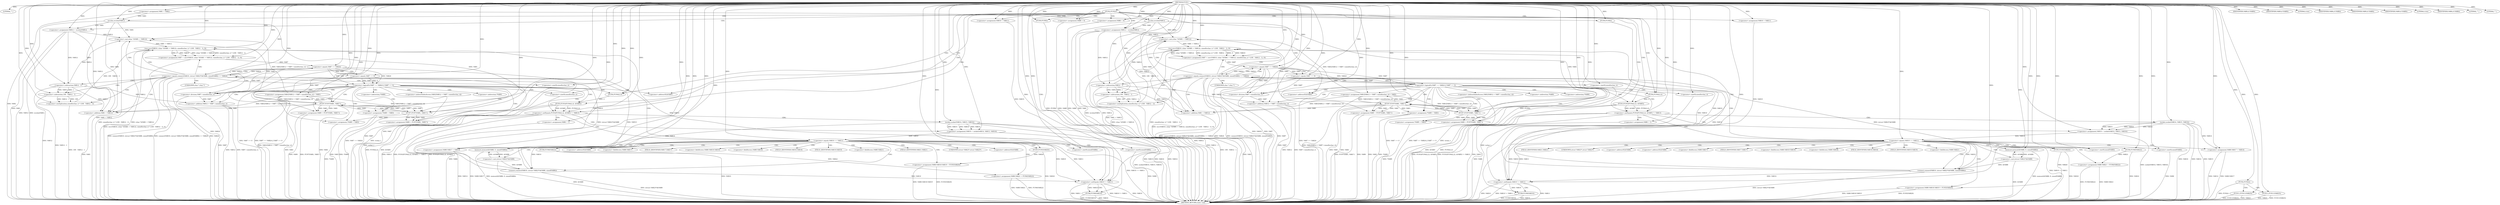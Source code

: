digraph FUN1 {  
"1000100" [label = "(METHOD,FUN1)" ]
"1000441" [label = "(METHOD_RETURN,static void)" ]
"1000103" [label = "(LITERAL,\"\",)" ]
"1000104" [label = "(<operator>.assignment,VAR1 = VAR2)" ]
"1000108" [label = "(FUN2,FUN2())" ]
"1000113" [label = "(<operator>.assignment,VAR6 = 0)" ]
"1000120" [label = "(<operator>.assignment,VAR10 = VAR11)" ]
"1000124" [label = "(<operator>.assignment,VAR12 = wcslen(VAR1))" ]
"1000126" [label = "(wcslen,wcslen(VAR1))" ]
"1000131" [label = "(<operator>.notEquals,FUN3(FUN4(2,2), &VAR5) != VAR13)" ]
"1000132" [label = "(FUN3,FUN3(FUN4(2,2), &VAR5))" ]
"1000133" [label = "(FUN4,FUN4(2,2))" ]
"1000141" [label = "(<operator>.assignment,VAR6 = 1)" ]
"1000144" [label = "(<operator>.assignment,VAR10 = socket(VAR14, VAR15, VAR16))" ]
"1000146" [label = "(socket,socket(VAR14, VAR15, VAR16))" ]
"1000151" [label = "(<operator>.equals,VAR10 == VAR11)" ]
"1000156" [label = "(memset,memset(&VAR8, 0, sizeof(VAR8)))" ]
"1000160" [label = "(<operator>.sizeOf,sizeof(VAR8))" ]
"1000162" [label = "(<operator>.assignment,VAR8.VAR17 = VAR14)" ]
"1000167" [label = "(<operator>.assignment,VAR8.VAR18.VAR19 = FUN5(VAR20))" ]
"1000173" [label = "(FUN5,FUN5(VAR20))" ]
"1000175" [label = "(<operator>.assignment,VAR8.VAR21 = FUN6(VAR22))" ]
"1000179" [label = "(FUN6,FUN6(VAR22))" ]
"1000182" [label = "(<operator>.equals,connect(VAR10, (struct VAR23*)&VAR8, sizeof(VAR8)) == VAR24)" ]
"1000183" [label = "(connect,connect(VAR10, (struct VAR23*)&VAR8, sizeof(VAR8)))" ]
"1000185" [label = "(<operator>.cast,(struct VAR23*)&VAR8)" ]
"1000189" [label = "(<operator>.sizeOf,sizeof(VAR8))" ]
"1000194" [label = "(<operator>.assignment,VAR7 = recv(VAR10, (char *)(VAR1 + VAR12), sizeof(wchar_t) * (100 - VAR12 - 1), 0))" ]
"1000196" [label = "(recv,recv(VAR10, (char *)(VAR1 + VAR12), sizeof(wchar_t) * (100 - VAR12 - 1), 0))" ]
"1000198" [label = "(<operator>.cast,(char *)(VAR1 + VAR12))" ]
"1000200" [label = "(<operator>.addition,VAR1 + VAR12)" ]
"1000203" [label = "(<operator>.multiplication,sizeof(wchar_t) * (100 - VAR12 - 1))" ]
"1000204" [label = "(<operator>.sizeOf,sizeof(wchar_t))" ]
"1000206" [label = "(<operator>.subtraction,100 - VAR12 - 1)" ]
"1000208" [label = "(<operator>.subtraction,VAR12 - 1)" ]
"1000213" [label = "(<operator>.logicalOr,VAR7 == VAR24 || VAR7 == 0)" ]
"1000214" [label = "(<operator>.equals,VAR7 == VAR24)" ]
"1000217" [label = "(<operator>.equals,VAR7 == 0)" ]
"1000222" [label = "(<operator>.assignment,VAR1[VAR12 + VAR7 / sizeof(wchar_t)] = VAR3)" ]
"1000225" [label = "(<operator>.addition,VAR12 + VAR7 / sizeof(wchar_t))" ]
"1000227" [label = "(<operator>.division,VAR7 / sizeof(wchar_t))" ]
"1000229" [label = "(<operator>.sizeOf,sizeof(wchar_t))" ]
"1000232" [label = "(<operator>.assignment,VAR9 = FUN7(VAR1, VAR3''))" ]
"1000234" [label = "(FUN7,FUN7(VAR1, VAR3''))" ]
"1000238" [label = "(IDENTIFIER,VAR9,if (VAR9))" ]
"1000240" [label = "(<operator>.assignment,*VAR9 = VAR3)" ]
"1000244" [label = "(<operator>.assignment,VAR9 = FUN7(VAR1, VAR3''))" ]
"1000246" [label = "(FUN7,FUN7(VAR1, VAR3''))" ]
"1000250" [label = "(IDENTIFIER,VAR9,if (VAR9))" ]
"1000252" [label = "(<operator>.assignment,*VAR9 = VAR3)" ]
"1000256" [label = "(LITERAL,0,do)" ]
"1000258" [label = "(<operator>.notEquals,VAR10 != VAR11)" ]
"1000262" [label = "(FUN8,FUN8(VAR10))" ]
"1000265" [label = "(IDENTIFIER,VAR6,if (VAR6))" ]
"1000267" [label = "(FUN9,FUN9())" ]
"1000273" [label = "(<operator>.assignment,VAR6 = 0)" ]
"1000280" [label = "(<operator>.assignment,VAR10 = VAR11)" ]
"1000284" [label = "(<operator>.assignment,VAR12 = wcslen(VAR1))" ]
"1000286" [label = "(wcslen,wcslen(VAR1))" ]
"1000291" [label = "(<operator>.notEquals,FUN3(FUN4(2,2), &VAR5) != VAR13)" ]
"1000292" [label = "(FUN3,FUN3(FUN4(2,2), &VAR5))" ]
"1000293" [label = "(FUN4,FUN4(2,2))" ]
"1000301" [label = "(<operator>.assignment,VAR6 = 1)" ]
"1000304" [label = "(<operator>.assignment,VAR10 = socket(VAR14, VAR15, VAR16))" ]
"1000306" [label = "(socket,socket(VAR14, VAR15, VAR16))" ]
"1000311" [label = "(<operator>.equals,VAR10 == VAR11)" ]
"1000316" [label = "(memset,memset(&VAR8, 0, sizeof(VAR8)))" ]
"1000320" [label = "(<operator>.sizeOf,sizeof(VAR8))" ]
"1000322" [label = "(<operator>.assignment,VAR8.VAR17 = VAR14)" ]
"1000327" [label = "(<operator>.assignment,VAR8.VAR18.VAR19 = FUN5(VAR20))" ]
"1000333" [label = "(FUN5,FUN5(VAR20))" ]
"1000335" [label = "(<operator>.assignment,VAR8.VAR21 = FUN6(VAR22))" ]
"1000339" [label = "(FUN6,FUN6(VAR22))" ]
"1000342" [label = "(<operator>.equals,connect(VAR10, (struct VAR23*)&VAR8, sizeof(VAR8)) == VAR24)" ]
"1000343" [label = "(connect,connect(VAR10, (struct VAR23*)&VAR8, sizeof(VAR8)))" ]
"1000345" [label = "(<operator>.cast,(struct VAR23*)&VAR8)" ]
"1000349" [label = "(<operator>.sizeOf,sizeof(VAR8))" ]
"1000354" [label = "(<operator>.assignment,VAR7 = recv(VAR10, (char *)(VAR1 + VAR12), sizeof(wchar_t) * (100 - VAR12 - 1), 0))" ]
"1000356" [label = "(recv,recv(VAR10, (char *)(VAR1 + VAR12), sizeof(wchar_t) * (100 - VAR12 - 1), 0))" ]
"1000358" [label = "(<operator>.cast,(char *)(VAR1 + VAR12))" ]
"1000360" [label = "(<operator>.addition,VAR1 + VAR12)" ]
"1000363" [label = "(<operator>.multiplication,sizeof(wchar_t) * (100 - VAR12 - 1))" ]
"1000364" [label = "(<operator>.sizeOf,sizeof(wchar_t))" ]
"1000366" [label = "(<operator>.subtraction,100 - VAR12 - 1)" ]
"1000368" [label = "(<operator>.subtraction,VAR12 - 1)" ]
"1000373" [label = "(<operator>.logicalOr,VAR7 == VAR24 || VAR7 == 0)" ]
"1000374" [label = "(<operator>.equals,VAR7 == VAR24)" ]
"1000377" [label = "(<operator>.equals,VAR7 == 0)" ]
"1000382" [label = "(<operator>.assignment,VAR1[VAR12 + VAR7 / sizeof(wchar_t)] = VAR3)" ]
"1000385" [label = "(<operator>.addition,VAR12 + VAR7 / sizeof(wchar_t))" ]
"1000387" [label = "(<operator>.division,VAR7 / sizeof(wchar_t))" ]
"1000389" [label = "(<operator>.sizeOf,sizeof(wchar_t))" ]
"1000392" [label = "(<operator>.assignment,VAR9 = FUN7(VAR1, VAR3''))" ]
"1000394" [label = "(FUN7,FUN7(VAR1, VAR3''))" ]
"1000398" [label = "(IDENTIFIER,VAR9,if (VAR9))" ]
"1000400" [label = "(<operator>.assignment,*VAR9 = VAR3)" ]
"1000404" [label = "(<operator>.assignment,VAR9 = FUN7(VAR1, VAR3''))" ]
"1000406" [label = "(FUN7,FUN7(VAR1, VAR3''))" ]
"1000410" [label = "(IDENTIFIER,VAR9,if (VAR9))" ]
"1000412" [label = "(<operator>.assignment,*VAR9 = VAR3)" ]
"1000416" [label = "(LITERAL,0,do)" ]
"1000418" [label = "(<operator>.notEquals,VAR10 != VAR11)" ]
"1000422" [label = "(FUN8,FUN8(VAR10))" ]
"1000425" [label = "(IDENTIFIER,VAR6,if (VAR6))" ]
"1000427" [label = "(FUN9,FUN9())" ]
"1000429" [label = "(FUN2,FUN2())" ]
"1000432" [label = "(LITERAL,\"\",)" ]
"1000433" [label = "(FUN11,FUN11(VAR25))" ]
"1000438" [label = "(LITERAL,\"\",)" ]
"1000439" [label = "(FUN11,FUN11(VAR25))" ]
"1000136" [label = "(<operator>.addressOf,&VAR5)" ]
"1000157" [label = "(<operator>.addressOf,&VAR8)" ]
"1000163" [label = "(<operator>.fieldAccess,VAR8.VAR17)" ]
"1000165" [label = "(FIELD_IDENTIFIER,VAR17,VAR17)" ]
"1000168" [label = "(<operator>.fieldAccess,VAR8.VAR18.VAR19)" ]
"1000169" [label = "(<operator>.fieldAccess,VAR8.VAR18)" ]
"1000171" [label = "(FIELD_IDENTIFIER,VAR18,VAR18)" ]
"1000172" [label = "(FIELD_IDENTIFIER,VAR19,VAR19)" ]
"1000176" [label = "(<operator>.fieldAccess,VAR8.VAR21)" ]
"1000178" [label = "(FIELD_IDENTIFIER,VAR21,VAR21)" ]
"1000186" [label = "(UNKNOWN,struct VAR23*,struct VAR23*)" ]
"1000187" [label = "(<operator>.addressOf,&VAR8)" ]
"1000199" [label = "(UNKNOWN,char *,char *)" ]
"1000223" [label = "(<operator>.indirectIndexAccess,VAR1[VAR12 + VAR7 / sizeof(wchar_t)])" ]
"1000241" [label = "(<operator>.indirection,*VAR9)" ]
"1000253" [label = "(<operator>.indirection,*VAR9)" ]
"1000296" [label = "(<operator>.addressOf,&VAR5)" ]
"1000317" [label = "(<operator>.addressOf,&VAR8)" ]
"1000323" [label = "(<operator>.fieldAccess,VAR8.VAR17)" ]
"1000325" [label = "(FIELD_IDENTIFIER,VAR17,VAR17)" ]
"1000328" [label = "(<operator>.fieldAccess,VAR8.VAR18.VAR19)" ]
"1000329" [label = "(<operator>.fieldAccess,VAR8.VAR18)" ]
"1000331" [label = "(FIELD_IDENTIFIER,VAR18,VAR18)" ]
"1000332" [label = "(FIELD_IDENTIFIER,VAR19,VAR19)" ]
"1000336" [label = "(<operator>.fieldAccess,VAR8.VAR21)" ]
"1000338" [label = "(FIELD_IDENTIFIER,VAR21,VAR21)" ]
"1000346" [label = "(UNKNOWN,struct VAR23*,struct VAR23*)" ]
"1000347" [label = "(<operator>.addressOf,&VAR8)" ]
"1000359" [label = "(UNKNOWN,char *,char *)" ]
"1000383" [label = "(<operator>.indirectIndexAccess,VAR1[VAR12 + VAR7 / sizeof(wchar_t)])" ]
"1000401" [label = "(<operator>.indirection,*VAR9)" ]
"1000413" [label = "(<operator>.indirection,*VAR9)" ]
  "1000262" -> "1000441"  [ label = "DDG: FUN8(VAR10)"] 
  "1000182" -> "1000441"  [ label = "DDG: connect(VAR10, (struct VAR23*)&VAR8, sizeof(VAR8)) == VAR24"] 
  "1000258" -> "1000441"  [ label = "DDG: VAR10"] 
  "1000322" -> "1000441"  [ label = "DDG: VAR14"] 
  "1000246" -> "1000441"  [ label = "DDG: VAR3"] 
  "1000368" -> "1000441"  [ label = "DDG: VAR12"] 
  "1000364" -> "1000441"  [ label = "DDG: wchar_t"] 
  "1000354" -> "1000441"  [ label = "DDG: recv(VAR10, (char *)(VAR1 + VAR12), sizeof(wchar_t) * (100 - VAR12 - 1), 0)"] 
  "1000284" -> "1000441"  [ label = "DDG: wcslen(VAR1)"] 
  "1000124" -> "1000441"  [ label = "DDG: wcslen(VAR1)"] 
  "1000291" -> "1000441"  [ label = "DDG: FUN3(FUN4(2,2), &VAR5) != VAR13"] 
  "1000333" -> "1000441"  [ label = "DDG: VAR20"] 
  "1000167" -> "1000441"  [ label = "DDG: VAR8.VAR18.VAR19"] 
  "1000258" -> "1000441"  [ label = "DDG: VAR11"] 
  "1000306" -> "1000441"  [ label = "DDG: VAR16"] 
  "1000335" -> "1000441"  [ label = "DDG: FUN6(VAR22)"] 
  "1000291" -> "1000441"  [ label = "DDG: VAR13"] 
  "1000374" -> "1000441"  [ label = "DDG: VAR24"] 
  "1000185" -> "1000441"  [ label = "DDG: &VAR8"] 
  "1000141" -> "1000441"  [ label = "DDG: VAR6"] 
  "1000373" -> "1000441"  [ label = "DDG: VAR7 == 0"] 
  "1000327" -> "1000441"  [ label = "DDG: FUN5(VAR20)"] 
  "1000225" -> "1000441"  [ label = "DDG: VAR7 / sizeof(wchar_t)"] 
  "1000335" -> "1000441"  [ label = "DDG: VAR8.VAR21"] 
  "1000124" -> "1000441"  [ label = "DDG: VAR12"] 
  "1000374" -> "1000441"  [ label = "DDG: VAR7"] 
  "1000200" -> "1000441"  [ label = "DDG: VAR1"] 
  "1000291" -> "1000441"  [ label = "DDG: FUN3(FUN4(2,2), &VAR5)"] 
  "1000382" -> "1000441"  [ label = "DDG: VAR1[VAR12 + VAR7 / sizeof(wchar_t)]"] 
  "1000222" -> "1000441"  [ label = "DDG: VAR1[VAR12 + VAR7 / sizeof(wchar_t)]"] 
  "1000284" -> "1000441"  [ label = "DDG: VAR12"] 
  "1000360" -> "1000441"  [ label = "DDG: VAR1"] 
  "1000208" -> "1000441"  [ label = "DDG: VAR12"] 
  "1000404" -> "1000441"  [ label = "DDG: VAR9"] 
  "1000427" -> "1000441"  [ label = "DDG: FUN9()"] 
  "1000342" -> "1000441"  [ label = "DDG: VAR24"] 
  "1000183" -> "1000441"  [ label = "DDG: (struct VAR23*)&VAR8"] 
  "1000151" -> "1000441"  [ label = "DDG: VAR10 == VAR11"] 
  "1000189" -> "1000441"  [ label = "DDG: VAR8"] 
  "1000252" -> "1000441"  [ label = "DDG: *VAR9"] 
  "1000342" -> "1000441"  [ label = "DDG: connect(VAR10, (struct VAR23*)&VAR8, sizeof(VAR8))"] 
  "1000292" -> "1000441"  [ label = "DDG: FUN4(2,2)"] 
  "1000198" -> "1000441"  [ label = "DDG: VAR1 + VAR12"] 
  "1000214" -> "1000441"  [ label = "DDG: VAR24"] 
  "1000292" -> "1000441"  [ label = "DDG: &VAR5"] 
  "1000286" -> "1000441"  [ label = "DDG: VAR1"] 
  "1000175" -> "1000441"  [ label = "DDG: FUN6(VAR22)"] 
  "1000252" -> "1000441"  [ label = "DDG: VAR3"] 
  "1000439" -> "1000441"  [ label = "DDG: VAR25"] 
  "1000316" -> "1000441"  [ label = "DDG: memset(&VAR8, 0, sizeof(VAR8))"] 
  "1000225" -> "1000441"  [ label = "DDG: VAR12"] 
  "1000400" -> "1000441"  [ label = "DDG: *VAR9"] 
  "1000213" -> "1000441"  [ label = "DDG: VAR7 == 0"] 
  "1000311" -> "1000441"  [ label = "DDG: VAR10 == VAR11"] 
  "1000113" -> "1000441"  [ label = "DDG: VAR6"] 
  "1000227" -> "1000441"  [ label = "DDG: VAR7"] 
  "1000213" -> "1000441"  [ label = "DDG: VAR7 == VAR24"] 
  "1000406" -> "1000441"  [ label = "DDG: VAR1"] 
  "1000203" -> "1000441"  [ label = "DDG: 100 - VAR12 - 1"] 
  "1000306" -> "1000441"  [ label = "DDG: VAR14"] 
  "1000131" -> "1000441"  [ label = "DDG: FUN3(FUN4(2,2), &VAR5)"] 
  "1000162" -> "1000441"  [ label = "DDG: VAR14"] 
  "1000366" -> "1000441"  [ label = "DDG: VAR12 - 1"] 
  "1000433" -> "1000441"  [ label = "DDG: VAR25"] 
  "1000406" -> "1000441"  [ label = "DDG: VAR3"] 
  "1000418" -> "1000441"  [ label = "DDG: VAR11"] 
  "1000267" -> "1000441"  [ label = "DDG: FUN9()"] 
  "1000387" -> "1000441"  [ label = "DDG: VAR7"] 
  "1000327" -> "1000441"  [ label = "DDG: VAR8.VAR18.VAR19"] 
  "1000422" -> "1000441"  [ label = "DDG: VAR10"] 
  "1000182" -> "1000441"  [ label = "DDG: VAR24"] 
  "1000273" -> "1000441"  [ label = "DDG: VAR6"] 
  "1000345" -> "1000441"  [ label = "DDG: &VAR8"] 
  "1000262" -> "1000441"  [ label = "DDG: VAR10"] 
  "1000422" -> "1000441"  [ label = "DDG: FUN8(VAR10)"] 
  "1000179" -> "1000441"  [ label = "DDG: VAR22"] 
  "1000217" -> "1000441"  [ label = "DDG: VAR7"] 
  "1000196" -> "1000441"  [ label = "DDG: sizeof(wchar_t) * (100 - VAR12 - 1)"] 
  "1000206" -> "1000441"  [ label = "DDG: VAR12 - 1"] 
  "1000373" -> "1000441"  [ label = "DDG: VAR7 == VAR24 || VAR7 == 0"] 
  "1000146" -> "1000441"  [ label = "DDG: VAR16"] 
  "1000146" -> "1000441"  [ label = "DDG: VAR15"] 
  "1000175" -> "1000441"  [ label = "DDG: VAR8.VAR21"] 
  "1000258" -> "1000441"  [ label = "DDG: VAR10 != VAR11"] 
  "1000304" -> "1000441"  [ label = "DDG: socket(VAR14, VAR15, VAR16)"] 
  "1000356" -> "1000441"  [ label = "DDG: (char *)(VAR1 + VAR12)"] 
  "1000385" -> "1000441"  [ label = "DDG: VAR7 / sizeof(wchar_t)"] 
  "1000126" -> "1000441"  [ label = "DDG: VAR1"] 
  "1000412" -> "1000441"  [ label = "DDG: *VAR9"] 
  "1000301" -> "1000441"  [ label = "DDG: VAR6"] 
  "1000342" -> "1000441"  [ label = "DDG: connect(VAR10, (struct VAR23*)&VAR8, sizeof(VAR8)) == VAR24"] 
  "1000363" -> "1000441"  [ label = "DDG: 100 - VAR12 - 1"] 
  "1000418" -> "1000441"  [ label = "DDG: VAR10 != VAR11"] 
  "1000433" -> "1000441"  [ label = "DDG: FUN11(VAR25)"] 
  "1000132" -> "1000441"  [ label = "DDG: FUN4(2,2)"] 
  "1000349" -> "1000441"  [ label = "DDG: VAR8"] 
  "1000358" -> "1000441"  [ label = "DDG: VAR1 + VAR12"] 
  "1000377" -> "1000441"  [ label = "DDG: VAR7"] 
  "1000412" -> "1000441"  [ label = "DDG: VAR3"] 
  "1000389" -> "1000441"  [ label = "DDG: wchar_t"] 
  "1000339" -> "1000441"  [ label = "DDG: VAR22"] 
  "1000213" -> "1000441"  [ label = "DDG: VAR7 == VAR24 || VAR7 == 0"] 
  "1000167" -> "1000441"  [ label = "DDG: FUN5(VAR20)"] 
  "1000229" -> "1000441"  [ label = "DDG: wchar_t"] 
  "1000132" -> "1000441"  [ label = "DDG: &VAR5"] 
  "1000404" -> "1000441"  [ label = "DDG: FUN7(VAR1, VAR3'')"] 
  "1000214" -> "1000441"  [ label = "DDG: VAR7"] 
  "1000322" -> "1000441"  [ label = "DDG: VAR8.VAR17"] 
  "1000156" -> "1000441"  [ label = "DDG: memset(&VAR8, 0, sizeof(VAR8))"] 
  "1000385" -> "1000441"  [ label = "DDG: VAR12"] 
  "1000131" -> "1000441"  [ label = "DDG: VAR13"] 
  "1000204" -> "1000441"  [ label = "DDG: wchar_t"] 
  "1000418" -> "1000441"  [ label = "DDG: VAR10"] 
  "1000244" -> "1000441"  [ label = "DDG: VAR9"] 
  "1000439" -> "1000441"  [ label = "DDG: FUN11(VAR25)"] 
  "1000373" -> "1000441"  [ label = "DDG: VAR7 == VAR24"] 
  "1000162" -> "1000441"  [ label = "DDG: VAR8.VAR17"] 
  "1000306" -> "1000441"  [ label = "DDG: VAR15"] 
  "1000343" -> "1000441"  [ label = "DDG: (struct VAR23*)&VAR8"] 
  "1000194" -> "1000441"  [ label = "DDG: recv(VAR10, (char *)(VAR1 + VAR12), sizeof(wchar_t) * (100 - VAR12 - 1), 0)"] 
  "1000244" -> "1000441"  [ label = "DDG: FUN7(VAR1, VAR3'')"] 
  "1000144" -> "1000441"  [ label = "DDG: socket(VAR14, VAR15, VAR16)"] 
  "1000240" -> "1000441"  [ label = "DDG: *VAR9"] 
  "1000146" -> "1000441"  [ label = "DDG: VAR14"] 
  "1000429" -> "1000441"  [ label = "DDG: FUN2()"] 
  "1000182" -> "1000441"  [ label = "DDG: connect(VAR10, (struct VAR23*)&VAR8, sizeof(VAR8))"] 
  "1000173" -> "1000441"  [ label = "DDG: VAR20"] 
  "1000104" -> "1000441"  [ label = "DDG: VAR2"] 
  "1000246" -> "1000441"  [ label = "DDG: VAR1"] 
  "1000356" -> "1000441"  [ label = "DDG: sizeof(wchar_t) * (100 - VAR12 - 1)"] 
  "1000131" -> "1000441"  [ label = "DDG: FUN3(FUN4(2,2), &VAR5) != VAR13"] 
  "1000196" -> "1000441"  [ label = "DDG: (char *)(VAR1 + VAR12)"] 
  "1000100" -> "1000103"  [ label = "DDG: "] 
  "1000100" -> "1000104"  [ label = "DDG: "] 
  "1000100" -> "1000108"  [ label = "DDG: "] 
  "1000100" -> "1000113"  [ label = "DDG: "] 
  "1000100" -> "1000120"  [ label = "DDG: "] 
  "1000126" -> "1000124"  [ label = "DDG: VAR1"] 
  "1000100" -> "1000124"  [ label = "DDG: "] 
  "1000104" -> "1000126"  [ label = "DDG: VAR1"] 
  "1000100" -> "1000126"  [ label = "DDG: "] 
  "1000132" -> "1000131"  [ label = "DDG: FUN4(2,2)"] 
  "1000132" -> "1000131"  [ label = "DDG: &VAR5"] 
  "1000133" -> "1000132"  [ label = "DDG: 2"] 
  "1000100" -> "1000133"  [ label = "DDG: "] 
  "1000100" -> "1000131"  [ label = "DDG: "] 
  "1000100" -> "1000141"  [ label = "DDG: "] 
  "1000146" -> "1000144"  [ label = "DDG: VAR14"] 
  "1000146" -> "1000144"  [ label = "DDG: VAR15"] 
  "1000146" -> "1000144"  [ label = "DDG: VAR16"] 
  "1000100" -> "1000144"  [ label = "DDG: "] 
  "1000100" -> "1000146"  [ label = "DDG: "] 
  "1000144" -> "1000151"  [ label = "DDG: VAR10"] 
  "1000100" -> "1000151"  [ label = "DDG: "] 
  "1000185" -> "1000156"  [ label = "DDG: &VAR8"] 
  "1000100" -> "1000156"  [ label = "DDG: "] 
  "1000100" -> "1000160"  [ label = "DDG: "] 
  "1000146" -> "1000162"  [ label = "DDG: VAR14"] 
  "1000100" -> "1000162"  [ label = "DDG: "] 
  "1000173" -> "1000167"  [ label = "DDG: VAR20"] 
  "1000100" -> "1000173"  [ label = "DDG: "] 
  "1000179" -> "1000175"  [ label = "DDG: VAR22"] 
  "1000100" -> "1000179"  [ label = "DDG: "] 
  "1000183" -> "1000182"  [ label = "DDG: VAR10"] 
  "1000183" -> "1000182"  [ label = "DDG: (struct VAR23*)&VAR8"] 
  "1000151" -> "1000183"  [ label = "DDG: VAR10"] 
  "1000100" -> "1000183"  [ label = "DDG: "] 
  "1000185" -> "1000183"  [ label = "DDG: &VAR8"] 
  "1000156" -> "1000185"  [ label = "DDG: &VAR8"] 
  "1000100" -> "1000189"  [ label = "DDG: "] 
  "1000214" -> "1000182"  [ label = "DDG: VAR24"] 
  "1000100" -> "1000182"  [ label = "DDG: "] 
  "1000196" -> "1000194"  [ label = "DDG: VAR10"] 
  "1000196" -> "1000194"  [ label = "DDG: (char *)(VAR1 + VAR12)"] 
  "1000196" -> "1000194"  [ label = "DDG: sizeof(wchar_t) * (100 - VAR12 - 1)"] 
  "1000196" -> "1000194"  [ label = "DDG: 0"] 
  "1000100" -> "1000194"  [ label = "DDG: "] 
  "1000183" -> "1000196"  [ label = "DDG: VAR10"] 
  "1000100" -> "1000196"  [ label = "DDG: "] 
  "1000198" -> "1000196"  [ label = "DDG: VAR1 + VAR12"] 
  "1000222" -> "1000198"  [ label = "DDG: VAR1[VAR12 + VAR7 / sizeof(wchar_t)]"] 
  "1000126" -> "1000198"  [ label = "DDG: VAR1"] 
  "1000246" -> "1000198"  [ label = "DDG: VAR1"] 
  "1000100" -> "1000198"  [ label = "DDG: "] 
  "1000124" -> "1000198"  [ label = "DDG: VAR12"] 
  "1000208" -> "1000198"  [ label = "DDG: VAR12"] 
  "1000222" -> "1000200"  [ label = "DDG: VAR1[VAR12 + VAR7 / sizeof(wchar_t)]"] 
  "1000126" -> "1000200"  [ label = "DDG: VAR1"] 
  "1000246" -> "1000200"  [ label = "DDG: VAR1"] 
  "1000100" -> "1000200"  [ label = "DDG: "] 
  "1000124" -> "1000200"  [ label = "DDG: VAR12"] 
  "1000208" -> "1000200"  [ label = "DDG: VAR12"] 
  "1000203" -> "1000196"  [ label = "DDG: 100 - VAR12 - 1"] 
  "1000100" -> "1000203"  [ label = "DDG: "] 
  "1000100" -> "1000204"  [ label = "DDG: "] 
  "1000206" -> "1000203"  [ label = "DDG: 100"] 
  "1000206" -> "1000203"  [ label = "DDG: VAR12 - 1"] 
  "1000100" -> "1000206"  [ label = "DDG: "] 
  "1000208" -> "1000206"  [ label = "DDG: VAR12"] 
  "1000208" -> "1000206"  [ label = "DDG: 1"] 
  "1000100" -> "1000208"  [ label = "DDG: "] 
  "1000124" -> "1000208"  [ label = "DDG: VAR12"] 
  "1000214" -> "1000213"  [ label = "DDG: VAR7"] 
  "1000214" -> "1000213"  [ label = "DDG: VAR24"] 
  "1000194" -> "1000214"  [ label = "DDG: VAR7"] 
  "1000100" -> "1000214"  [ label = "DDG: "] 
  "1000182" -> "1000214"  [ label = "DDG: VAR24"] 
  "1000217" -> "1000213"  [ label = "DDG: VAR7"] 
  "1000217" -> "1000213"  [ label = "DDG: 0"] 
  "1000214" -> "1000217"  [ label = "DDG: VAR7"] 
  "1000100" -> "1000217"  [ label = "DDG: "] 
  "1000246" -> "1000222"  [ label = "DDG: VAR3"] 
  "1000100" -> "1000222"  [ label = "DDG: "] 
  "1000208" -> "1000225"  [ label = "DDG: VAR12"] 
  "1000100" -> "1000225"  [ label = "DDG: "] 
  "1000227" -> "1000225"  [ label = "DDG: VAR7"] 
  "1000217" -> "1000227"  [ label = "DDG: VAR7"] 
  "1000214" -> "1000227"  [ label = "DDG: VAR7"] 
  "1000100" -> "1000227"  [ label = "DDG: "] 
  "1000100" -> "1000229"  [ label = "DDG: "] 
  "1000234" -> "1000232"  [ label = "DDG: VAR1"] 
  "1000234" -> "1000232"  [ label = "DDG: VAR3"] 
  "1000100" -> "1000232"  [ label = "DDG: "] 
  "1000222" -> "1000234"  [ label = "DDG: VAR1[VAR12 + VAR7 / sizeof(wchar_t)]"] 
  "1000100" -> "1000234"  [ label = "DDG: "] 
  "1000126" -> "1000234"  [ label = "DDG: VAR1"] 
  "1000246" -> "1000234"  [ label = "DDG: VAR1"] 
  "1000246" -> "1000234"  [ label = "DDG: VAR3"] 
  "1000100" -> "1000238"  [ label = "DDG: "] 
  "1000234" -> "1000240"  [ label = "DDG: VAR3"] 
  "1000100" -> "1000240"  [ label = "DDG: "] 
  "1000246" -> "1000244"  [ label = "DDG: VAR1"] 
  "1000246" -> "1000244"  [ label = "DDG: VAR3"] 
  "1000100" -> "1000244"  [ label = "DDG: "] 
  "1000222" -> "1000246"  [ label = "DDG: VAR1[VAR12 + VAR7 / sizeof(wchar_t)]"] 
  "1000234" -> "1000246"  [ label = "DDG: VAR1"] 
  "1000100" -> "1000246"  [ label = "DDG: "] 
  "1000234" -> "1000246"  [ label = "DDG: VAR3"] 
  "1000100" -> "1000250"  [ label = "DDG: "] 
  "1000246" -> "1000252"  [ label = "DDG: VAR3"] 
  "1000100" -> "1000252"  [ label = "DDG: "] 
  "1000100" -> "1000256"  [ label = "DDG: "] 
  "1000120" -> "1000258"  [ label = "DDG: VAR10"] 
  "1000196" -> "1000258"  [ label = "DDG: VAR10"] 
  "1000183" -> "1000258"  [ label = "DDG: VAR10"] 
  "1000151" -> "1000258"  [ label = "DDG: VAR10"] 
  "1000100" -> "1000258"  [ label = "DDG: "] 
  "1000151" -> "1000258"  [ label = "DDG: VAR11"] 
  "1000258" -> "1000262"  [ label = "DDG: VAR10"] 
  "1000100" -> "1000262"  [ label = "DDG: "] 
  "1000100" -> "1000265"  [ label = "DDG: "] 
  "1000100" -> "1000267"  [ label = "DDG: "] 
  "1000100" -> "1000273"  [ label = "DDG: "] 
  "1000100" -> "1000280"  [ label = "DDG: "] 
  "1000286" -> "1000284"  [ label = "DDG: VAR1"] 
  "1000100" -> "1000284"  [ label = "DDG: "] 
  "1000104" -> "1000286"  [ label = "DDG: VAR1"] 
  "1000100" -> "1000286"  [ label = "DDG: "] 
  "1000292" -> "1000291"  [ label = "DDG: FUN4(2,2)"] 
  "1000292" -> "1000291"  [ label = "DDG: &VAR5"] 
  "1000293" -> "1000292"  [ label = "DDG: 2"] 
  "1000100" -> "1000293"  [ label = "DDG: "] 
  "1000100" -> "1000291"  [ label = "DDG: "] 
  "1000100" -> "1000301"  [ label = "DDG: "] 
  "1000306" -> "1000304"  [ label = "DDG: VAR14"] 
  "1000306" -> "1000304"  [ label = "DDG: VAR15"] 
  "1000306" -> "1000304"  [ label = "DDG: VAR16"] 
  "1000100" -> "1000304"  [ label = "DDG: "] 
  "1000100" -> "1000306"  [ label = "DDG: "] 
  "1000304" -> "1000311"  [ label = "DDG: VAR10"] 
  "1000100" -> "1000311"  [ label = "DDG: "] 
  "1000345" -> "1000316"  [ label = "DDG: &VAR8"] 
  "1000100" -> "1000316"  [ label = "DDG: "] 
  "1000100" -> "1000320"  [ label = "DDG: "] 
  "1000306" -> "1000322"  [ label = "DDG: VAR14"] 
  "1000100" -> "1000322"  [ label = "DDG: "] 
  "1000333" -> "1000327"  [ label = "DDG: VAR20"] 
  "1000100" -> "1000333"  [ label = "DDG: "] 
  "1000339" -> "1000335"  [ label = "DDG: VAR22"] 
  "1000100" -> "1000339"  [ label = "DDG: "] 
  "1000343" -> "1000342"  [ label = "DDG: VAR10"] 
  "1000343" -> "1000342"  [ label = "DDG: (struct VAR23*)&VAR8"] 
  "1000311" -> "1000343"  [ label = "DDG: VAR10"] 
  "1000100" -> "1000343"  [ label = "DDG: "] 
  "1000345" -> "1000343"  [ label = "DDG: &VAR8"] 
  "1000316" -> "1000345"  [ label = "DDG: &VAR8"] 
  "1000100" -> "1000349"  [ label = "DDG: "] 
  "1000374" -> "1000342"  [ label = "DDG: VAR24"] 
  "1000100" -> "1000342"  [ label = "DDG: "] 
  "1000356" -> "1000354"  [ label = "DDG: VAR10"] 
  "1000356" -> "1000354"  [ label = "DDG: (char *)(VAR1 + VAR12)"] 
  "1000356" -> "1000354"  [ label = "DDG: sizeof(wchar_t) * (100 - VAR12 - 1)"] 
  "1000356" -> "1000354"  [ label = "DDG: 0"] 
  "1000100" -> "1000354"  [ label = "DDG: "] 
  "1000343" -> "1000356"  [ label = "DDG: VAR10"] 
  "1000100" -> "1000356"  [ label = "DDG: "] 
  "1000358" -> "1000356"  [ label = "DDG: VAR1 + VAR12"] 
  "1000382" -> "1000358"  [ label = "DDG: VAR1[VAR12 + VAR7 / sizeof(wchar_t)]"] 
  "1000286" -> "1000358"  [ label = "DDG: VAR1"] 
  "1000406" -> "1000358"  [ label = "DDG: VAR1"] 
  "1000100" -> "1000358"  [ label = "DDG: "] 
  "1000284" -> "1000358"  [ label = "DDG: VAR12"] 
  "1000368" -> "1000358"  [ label = "DDG: VAR12"] 
  "1000382" -> "1000360"  [ label = "DDG: VAR1[VAR12 + VAR7 / sizeof(wchar_t)]"] 
  "1000286" -> "1000360"  [ label = "DDG: VAR1"] 
  "1000406" -> "1000360"  [ label = "DDG: VAR1"] 
  "1000100" -> "1000360"  [ label = "DDG: "] 
  "1000284" -> "1000360"  [ label = "DDG: VAR12"] 
  "1000368" -> "1000360"  [ label = "DDG: VAR12"] 
  "1000363" -> "1000356"  [ label = "DDG: 100 - VAR12 - 1"] 
  "1000100" -> "1000363"  [ label = "DDG: "] 
  "1000100" -> "1000364"  [ label = "DDG: "] 
  "1000366" -> "1000363"  [ label = "DDG: 100"] 
  "1000366" -> "1000363"  [ label = "DDG: VAR12 - 1"] 
  "1000100" -> "1000366"  [ label = "DDG: "] 
  "1000368" -> "1000366"  [ label = "DDG: VAR12"] 
  "1000368" -> "1000366"  [ label = "DDG: 1"] 
  "1000100" -> "1000368"  [ label = "DDG: "] 
  "1000284" -> "1000368"  [ label = "DDG: VAR12"] 
  "1000374" -> "1000373"  [ label = "DDG: VAR7"] 
  "1000374" -> "1000373"  [ label = "DDG: VAR24"] 
  "1000354" -> "1000374"  [ label = "DDG: VAR7"] 
  "1000100" -> "1000374"  [ label = "DDG: "] 
  "1000342" -> "1000374"  [ label = "DDG: VAR24"] 
  "1000377" -> "1000373"  [ label = "DDG: VAR7"] 
  "1000377" -> "1000373"  [ label = "DDG: 0"] 
  "1000374" -> "1000377"  [ label = "DDG: VAR7"] 
  "1000100" -> "1000377"  [ label = "DDG: "] 
  "1000406" -> "1000382"  [ label = "DDG: VAR3"] 
  "1000100" -> "1000382"  [ label = "DDG: "] 
  "1000368" -> "1000385"  [ label = "DDG: VAR12"] 
  "1000100" -> "1000385"  [ label = "DDG: "] 
  "1000387" -> "1000385"  [ label = "DDG: VAR7"] 
  "1000374" -> "1000387"  [ label = "DDG: VAR7"] 
  "1000377" -> "1000387"  [ label = "DDG: VAR7"] 
  "1000100" -> "1000387"  [ label = "DDG: "] 
  "1000100" -> "1000389"  [ label = "DDG: "] 
  "1000394" -> "1000392"  [ label = "DDG: VAR1"] 
  "1000394" -> "1000392"  [ label = "DDG: VAR3"] 
  "1000100" -> "1000392"  [ label = "DDG: "] 
  "1000382" -> "1000394"  [ label = "DDG: VAR1[VAR12 + VAR7 / sizeof(wchar_t)]"] 
  "1000100" -> "1000394"  [ label = "DDG: "] 
  "1000286" -> "1000394"  [ label = "DDG: VAR1"] 
  "1000406" -> "1000394"  [ label = "DDG: VAR1"] 
  "1000406" -> "1000394"  [ label = "DDG: VAR3"] 
  "1000100" -> "1000398"  [ label = "DDG: "] 
  "1000394" -> "1000400"  [ label = "DDG: VAR3"] 
  "1000100" -> "1000400"  [ label = "DDG: "] 
  "1000406" -> "1000404"  [ label = "DDG: VAR1"] 
  "1000406" -> "1000404"  [ label = "DDG: VAR3"] 
  "1000100" -> "1000404"  [ label = "DDG: "] 
  "1000382" -> "1000406"  [ label = "DDG: VAR1[VAR12 + VAR7 / sizeof(wchar_t)]"] 
  "1000394" -> "1000406"  [ label = "DDG: VAR1"] 
  "1000100" -> "1000406"  [ label = "DDG: "] 
  "1000394" -> "1000406"  [ label = "DDG: VAR3"] 
  "1000100" -> "1000410"  [ label = "DDG: "] 
  "1000406" -> "1000412"  [ label = "DDG: VAR3"] 
  "1000100" -> "1000412"  [ label = "DDG: "] 
  "1000100" -> "1000416"  [ label = "DDG: "] 
  "1000311" -> "1000418"  [ label = "DDG: VAR10"] 
  "1000343" -> "1000418"  [ label = "DDG: VAR10"] 
  "1000356" -> "1000418"  [ label = "DDG: VAR10"] 
  "1000280" -> "1000418"  [ label = "DDG: VAR10"] 
  "1000100" -> "1000418"  [ label = "DDG: "] 
  "1000311" -> "1000418"  [ label = "DDG: VAR11"] 
  "1000418" -> "1000422"  [ label = "DDG: VAR10"] 
  "1000100" -> "1000422"  [ label = "DDG: "] 
  "1000100" -> "1000425"  [ label = "DDG: "] 
  "1000100" -> "1000427"  [ label = "DDG: "] 
  "1000100" -> "1000429"  [ label = "DDG: "] 
  "1000100" -> "1000432"  [ label = "DDG: "] 
  "1000100" -> "1000433"  [ label = "DDG: "] 
  "1000100" -> "1000438"  [ label = "DDG: "] 
  "1000100" -> "1000439"  [ label = "DDG: "] 
  "1000108" -> "1000258"  [ label = "CDG: "] 
  "1000108" -> "1000133"  [ label = "CDG: "] 
  "1000108" -> "1000120"  [ label = "CDG: "] 
  "1000108" -> "1000126"  [ label = "CDG: "] 
  "1000108" -> "1000292"  [ label = "CDG: "] 
  "1000108" -> "1000286"  [ label = "CDG: "] 
  "1000108" -> "1000418"  [ label = "CDG: "] 
  "1000108" -> "1000136"  [ label = "CDG: "] 
  "1000108" -> "1000131"  [ label = "CDG: "] 
  "1000108" -> "1000280"  [ label = "CDG: "] 
  "1000108" -> "1000124"  [ label = "CDG: "] 
  "1000108" -> "1000293"  [ label = "CDG: "] 
  "1000108" -> "1000291"  [ label = "CDG: "] 
  "1000108" -> "1000284"  [ label = "CDG: "] 
  "1000108" -> "1000132"  [ label = "CDG: "] 
  "1000108" -> "1000273"  [ label = "CDG: "] 
  "1000108" -> "1000296"  [ label = "CDG: "] 
  "1000108" -> "1000113"  [ label = "CDG: "] 
  "1000108" -> "1000267"  [ label = "CDG: "] 
  "1000108" -> "1000427"  [ label = "CDG: "] 
  "1000131" -> "1000144"  [ label = "CDG: "] 
  "1000131" -> "1000146"  [ label = "CDG: "] 
  "1000131" -> "1000141"  [ label = "CDG: "] 
  "1000131" -> "1000151"  [ label = "CDG: "] 
  "1000151" -> "1000156"  [ label = "CDG: "] 
  "1000151" -> "1000182"  [ label = "CDG: "] 
  "1000151" -> "1000165"  [ label = "CDG: "] 
  "1000151" -> "1000167"  [ label = "CDG: "] 
  "1000151" -> "1000160"  [ label = "CDG: "] 
  "1000151" -> "1000176"  [ label = "CDG: "] 
  "1000151" -> "1000189"  [ label = "CDG: "] 
  "1000151" -> "1000169"  [ label = "CDG: "] 
  "1000151" -> "1000168"  [ label = "CDG: "] 
  "1000151" -> "1000173"  [ label = "CDG: "] 
  "1000151" -> "1000162"  [ label = "CDG: "] 
  "1000151" -> "1000183"  [ label = "CDG: "] 
  "1000151" -> "1000157"  [ label = "CDG: "] 
  "1000151" -> "1000175"  [ label = "CDG: "] 
  "1000151" -> "1000179"  [ label = "CDG: "] 
  "1000151" -> "1000187"  [ label = "CDG: "] 
  "1000151" -> "1000185"  [ label = "CDG: "] 
  "1000151" -> "1000186"  [ label = "CDG: "] 
  "1000151" -> "1000172"  [ label = "CDG: "] 
  "1000151" -> "1000163"  [ label = "CDG: "] 
  "1000151" -> "1000178"  [ label = "CDG: "] 
  "1000151" -> "1000171"  [ label = "CDG: "] 
  "1000182" -> "1000208"  [ label = "CDG: "] 
  "1000182" -> "1000199"  [ label = "CDG: "] 
  "1000182" -> "1000206"  [ label = "CDG: "] 
  "1000182" -> "1000214"  [ label = "CDG: "] 
  "1000182" -> "1000194"  [ label = "CDG: "] 
  "1000182" -> "1000203"  [ label = "CDG: "] 
  "1000182" -> "1000200"  [ label = "CDG: "] 
  "1000182" -> "1000204"  [ label = "CDG: "] 
  "1000182" -> "1000198"  [ label = "CDG: "] 
  "1000182" -> "1000213"  [ label = "CDG: "] 
  "1000182" -> "1000196"  [ label = "CDG: "] 
  "1000213" -> "1000244"  [ label = "CDG: "] 
  "1000213" -> "1000222"  [ label = "CDG: "] 
  "1000213" -> "1000234"  [ label = "CDG: "] 
  "1000213" -> "1000225"  [ label = "CDG: "] 
  "1000213" -> "1000227"  [ label = "CDG: "] 
  "1000213" -> "1000232"  [ label = "CDG: "] 
  "1000213" -> "1000246"  [ label = "CDG: "] 
  "1000213" -> "1000229"  [ label = "CDG: "] 
  "1000213" -> "1000223"  [ label = "CDG: "] 
  "1000213" -> "1000133"  [ label = "CDG: "] 
  "1000213" -> "1000136"  [ label = "CDG: "] 
  "1000213" -> "1000131"  [ label = "CDG: "] 
  "1000213" -> "1000132"  [ label = "CDG: "] 
  "1000213" -> "1000240"  [ label = "CDG: "] 
  "1000213" -> "1000241"  [ label = "CDG: "] 
  "1000213" -> "1000253"  [ label = "CDG: "] 
  "1000213" -> "1000252"  [ label = "CDG: "] 
  "1000214" -> "1000217"  [ label = "CDG: "] 
  "1000258" -> "1000262"  [ label = "CDG: "] 
  "1000291" -> "1000304"  [ label = "CDG: "] 
  "1000291" -> "1000311"  [ label = "CDG: "] 
  "1000291" -> "1000306"  [ label = "CDG: "] 
  "1000291" -> "1000301"  [ label = "CDG: "] 
  "1000311" -> "1000332"  [ label = "CDG: "] 
  "1000311" -> "1000349"  [ label = "CDG: "] 
  "1000311" -> "1000316"  [ label = "CDG: "] 
  "1000311" -> "1000336"  [ label = "CDG: "] 
  "1000311" -> "1000335"  [ label = "CDG: "] 
  "1000311" -> "1000346"  [ label = "CDG: "] 
  "1000311" -> "1000331"  [ label = "CDG: "] 
  "1000311" -> "1000325"  [ label = "CDG: "] 
  "1000311" -> "1000317"  [ label = "CDG: "] 
  "1000311" -> "1000345"  [ label = "CDG: "] 
  "1000311" -> "1000338"  [ label = "CDG: "] 
  "1000311" -> "1000329"  [ label = "CDG: "] 
  "1000311" -> "1000320"  [ label = "CDG: "] 
  "1000311" -> "1000339"  [ label = "CDG: "] 
  "1000311" -> "1000342"  [ label = "CDG: "] 
  "1000311" -> "1000333"  [ label = "CDG: "] 
  "1000311" -> "1000323"  [ label = "CDG: "] 
  "1000311" -> "1000328"  [ label = "CDG: "] 
  "1000311" -> "1000347"  [ label = "CDG: "] 
  "1000311" -> "1000327"  [ label = "CDG: "] 
  "1000311" -> "1000343"  [ label = "CDG: "] 
  "1000311" -> "1000322"  [ label = "CDG: "] 
  "1000342" -> "1000368"  [ label = "CDG: "] 
  "1000342" -> "1000364"  [ label = "CDG: "] 
  "1000342" -> "1000356"  [ label = "CDG: "] 
  "1000342" -> "1000354"  [ label = "CDG: "] 
  "1000342" -> "1000373"  [ label = "CDG: "] 
  "1000342" -> "1000363"  [ label = "CDG: "] 
  "1000342" -> "1000359"  [ label = "CDG: "] 
  "1000342" -> "1000360"  [ label = "CDG: "] 
  "1000342" -> "1000366"  [ label = "CDG: "] 
  "1000342" -> "1000374"  [ label = "CDG: "] 
  "1000342" -> "1000358"  [ label = "CDG: "] 
  "1000373" -> "1000389"  [ label = "CDG: "] 
  "1000373" -> "1000387"  [ label = "CDG: "] 
  "1000373" -> "1000404"  [ label = "CDG: "] 
  "1000373" -> "1000383"  [ label = "CDG: "] 
  "1000373" -> "1000382"  [ label = "CDG: "] 
  "1000373" -> "1000394"  [ label = "CDG: "] 
  "1000373" -> "1000406"  [ label = "CDG: "] 
  "1000373" -> "1000392"  [ label = "CDG: "] 
  "1000373" -> "1000385"  [ label = "CDG: "] 
  "1000373" -> "1000400"  [ label = "CDG: "] 
  "1000373" -> "1000401"  [ label = "CDG: "] 
  "1000373" -> "1000412"  [ label = "CDG: "] 
  "1000373" -> "1000413"  [ label = "CDG: "] 
  "1000373" -> "1000292"  [ label = "CDG: "] 
  "1000373" -> "1000293"  [ label = "CDG: "] 
  "1000373" -> "1000291"  [ label = "CDG: "] 
  "1000373" -> "1000296"  [ label = "CDG: "] 
  "1000374" -> "1000377"  [ label = "CDG: "] 
  "1000418" -> "1000422"  [ label = "CDG: "] 
  "1000429" -> "1000439"  [ label = "CDG: "] 
  "1000429" -> "1000433"  [ label = "CDG: "] 
}
